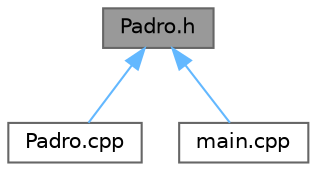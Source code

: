 digraph "Padro.h"
{
 // LATEX_PDF_SIZE
  bgcolor="transparent";
  edge [fontname=Helvetica,fontsize=10,labelfontname=Helvetica,labelfontsize=10];
  node [fontname=Helvetica,fontsize=10,shape=box,height=0.2,width=0.4];
  Node1 [id="Node000001",label="Padro.h",height=0.2,width=0.4,color="gray40", fillcolor="grey60", style="filled", fontcolor="black",tooltip="Define la clase Padro para gestionar los datos del padrón."];
  Node1 -> Node2 [id="edge3_Node000001_Node000002",dir="back",color="steelblue1",style="solid",tooltip=" "];
  Node2 [id="Node000002",label="Padro.cpp",height=0.2,width=0.4,color="grey40", fillcolor="white", style="filled",URL="$_padro_8cpp.html",tooltip=" "];
  Node1 -> Node3 [id="edge4_Node000001_Node000003",dir="back",color="steelblue1",style="solid",tooltip=" "];
  Node3 [id="Node000003",label="main.cpp",height=0.2,width=0.4,color="grey40", fillcolor="white", style="filled",URL="$main_8cpp.html",tooltip="Programa que gestiona la consulta de datos sobre los habitantes de un padrón de Girona."];
}
